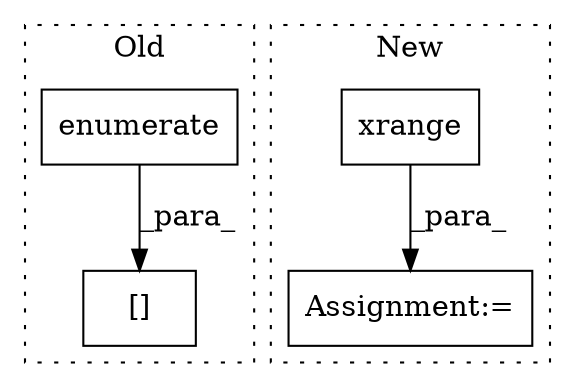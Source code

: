 digraph G {
subgraph cluster0 {
1 [label="enumerate" a="32" s="4522,4555" l="10,1" shape="box"];
4 [label="[]" a="2" s="7535,7547" l="9,1" shape="box"];
label = "Old";
style="dotted";
}
subgraph cluster1 {
2 [label="xrange" a="32" s="7666,7707" l="7,1" shape="box"];
3 [label="Assignment:=" a="7" s="7597,7708" l="61,2" shape="box"];
label = "New";
style="dotted";
}
1 -> 4 [label="_para_"];
2 -> 3 [label="_para_"];
}